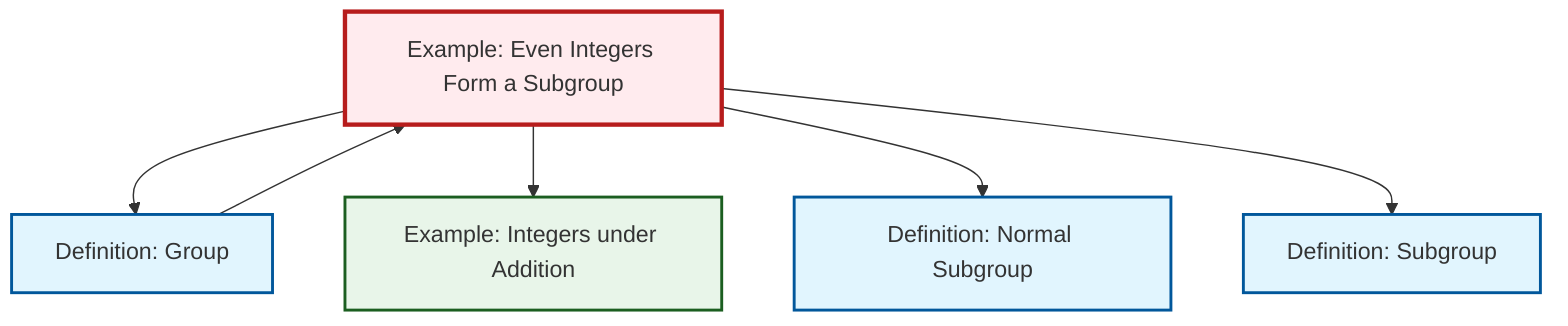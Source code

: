 graph TD
    classDef definition fill:#e1f5fe,stroke:#01579b,stroke-width:2px
    classDef theorem fill:#f3e5f5,stroke:#4a148c,stroke-width:2px
    classDef axiom fill:#fff3e0,stroke:#e65100,stroke-width:2px
    classDef example fill:#e8f5e9,stroke:#1b5e20,stroke-width:2px
    classDef current fill:#ffebee,stroke:#b71c1c,stroke-width:3px
    def-normal-subgroup["Definition: Normal Subgroup"]:::definition
    ex-integers-addition["Example: Integers under Addition"]:::example
    ex-even-integers-subgroup["Example: Even Integers Form a Subgroup"]:::example
    def-subgroup["Definition: Subgroup"]:::definition
    def-group["Definition: Group"]:::definition
    ex-even-integers-subgroup --> def-group
    def-group --> ex-even-integers-subgroup
    ex-even-integers-subgroup --> ex-integers-addition
    ex-even-integers-subgroup --> def-normal-subgroup
    ex-even-integers-subgroup --> def-subgroup
    class ex-even-integers-subgroup current